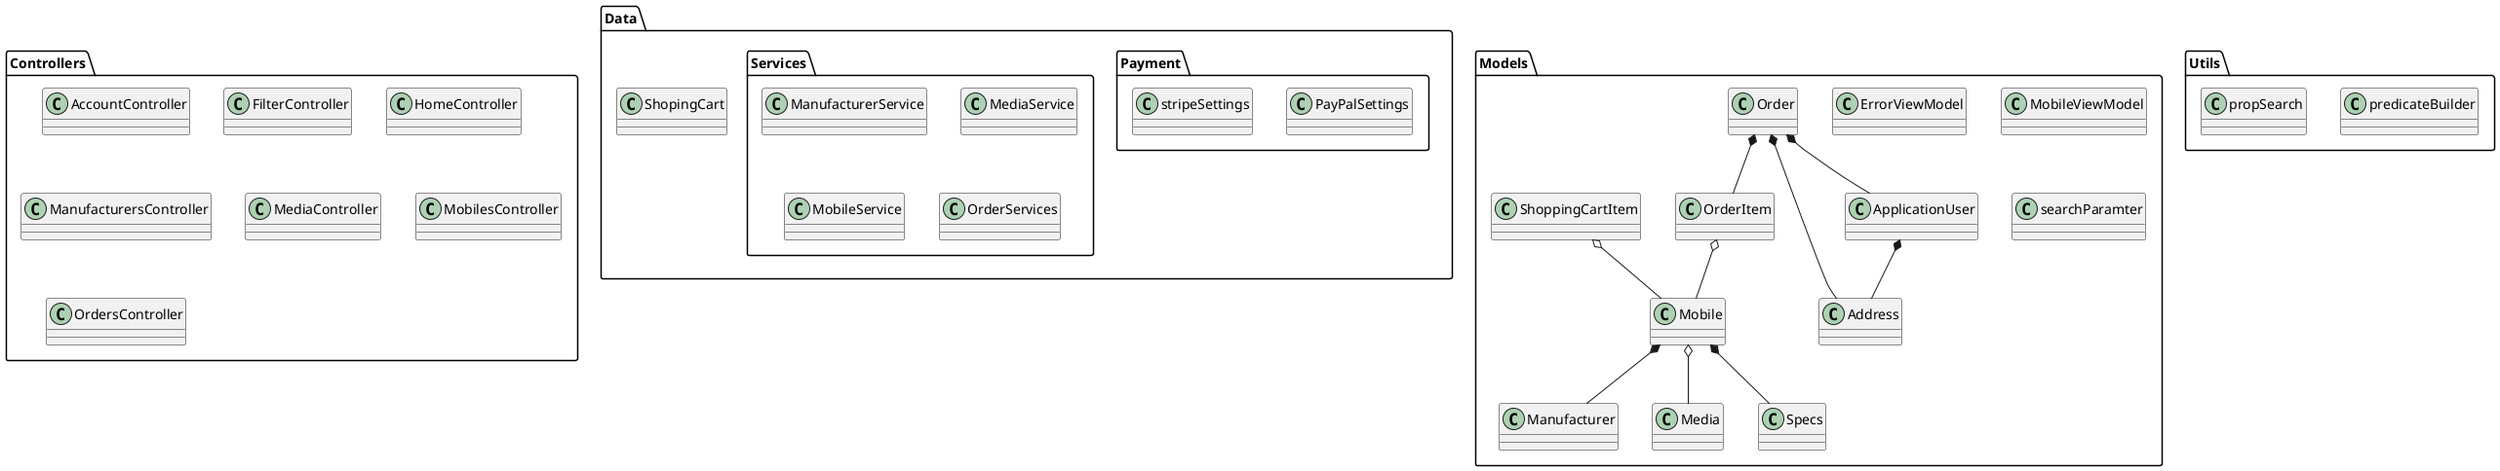 @startuml components_diagram
package Controllers {
    class AccountController
    class FilterController
    class HomeController
    class ManufacturersController
    class MediaController
    class MobilesController
    class OrdersController
}

package Data {
    class ShopingCart
    package Payment {
        class PayPalSettings
        class stripeSettings
    }
    package Services {
        class ManufacturerService
        class MediaService
        class MobileService
        class OrderServices
    }
}

Package Models {
    class Address
    class ApplicationUser
    class ErrorViewModel
    class Manufacturer
    class Media
    class Mobile
    class MobileViewModel
    class Order
    class OrderItem
    class searchParamter
    class ShoppingCartItem
    class Specs
    Mobile            *-- Specs           
    Mobile            *-- Manufacturer    
    Mobile            o-- Media           
    ShoppingCartItem  o--  Mobile          
    Order             *-- ApplicationUser 
    Order             *-- OrderItem       
    OrderItem         o-- Mobile
    ApplicationUser   *-- Address
    Order             *-- Address

}

Package Utils {
    class predicateBuilder
    class propSearch
}